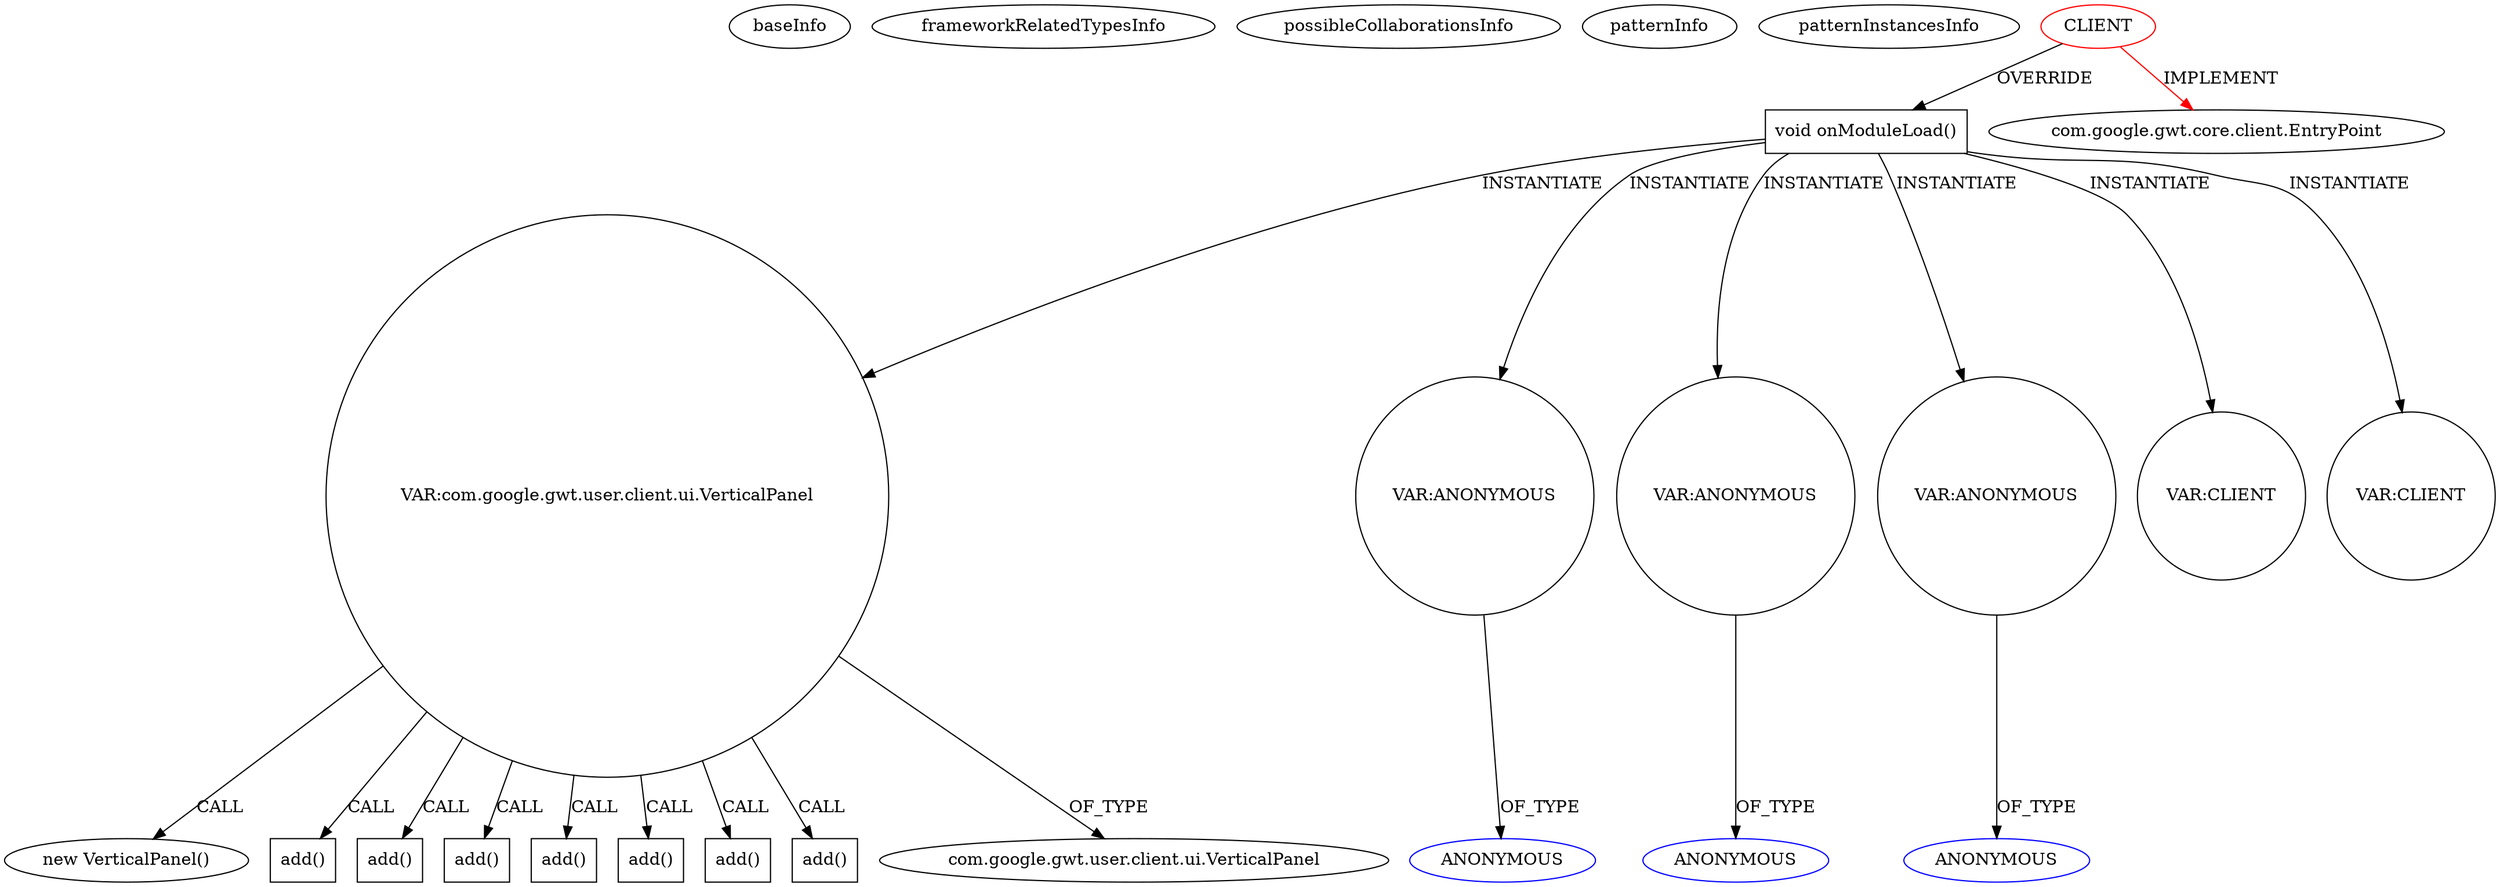 digraph {
baseInfo[graphId=312,category="pattern",isAnonymous=false,possibleRelation=false]
frameworkRelatedTypesInfo[0="com.google.gwt.core.client.EntryPoint"]
possibleCollaborationsInfo[]
patternInfo[frequency=2.0,patternRootClient=0]
patternInstancesInfo[0="ashtonthomas-gwt-fast-touch-press~/ashtonthomas-gwt-fast-touch-press/gwt-fast-touch-press-master/src/io/ashton/fastpress/client/Gwt_fast_press.java~Gwt_fast_press~744",1="nakaken0629-mezamashimailgwt~/nakaken0629-mezamashimailgwt/mezamashimailgwt-master/mezamashimailgwt/src/com/appspot/mezamashimailgwt/client/Mezamashimailgwt.java~Mezamashimailgwt~4116"]
3[label="new VerticalPanel()",vertexType="CONSTRUCTOR_CALL",isFrameworkType=false]
4[label="VAR:com.google.gwt.user.client.ui.VerticalPanel",vertexType="VARIABLE_EXPRESION",isFrameworkType=false,shape=circle]
212[label="add()",vertexType="INSIDE_CALL",isFrameworkType=false,shape=box]
228[label="add()",vertexType="INSIDE_CALL",isFrameworkType=false,shape=box]
207[label="add()",vertexType="INSIDE_CALL",isFrameworkType=false,shape=box]
219[label="add()",vertexType="INSIDE_CALL",isFrameworkType=false,shape=box]
214[label="add()",vertexType="INSIDE_CALL",isFrameworkType=false,shape=box]
226[label="add()",vertexType="INSIDE_CALL",isFrameworkType=false,shape=box]
261[label="add()",vertexType="INSIDE_CALL",isFrameworkType=false,shape=box]
5[label="com.google.gwt.user.client.ui.VerticalPanel",vertexType="FRAMEWORK_CLASS_TYPE",isFrameworkType=false]
2[label="void onModuleLoad()",vertexType="OVERRIDING_METHOD_DECLARATION",isFrameworkType=false,shape=box]
0[label="CLIENT",vertexType="ROOT_CLIENT_CLASS_DECLARATION",isFrameworkType=false,color=red]
178[label="VAR:ANONYMOUS",vertexType="VARIABLE_EXPRESION",isFrameworkType=false,shape=circle]
179[label="ANONYMOUS",vertexType="REFERENCE_ANONYMOUS_DECLARATION",isFrameworkType=false,color=blue]
1[label="com.google.gwt.core.client.EntryPoint",vertexType="FRAMEWORK_INTERFACE_TYPE",isFrameworkType=false]
145[label="VAR:ANONYMOUS",vertexType="VARIABLE_EXPRESION",isFrameworkType=false,shape=circle]
146[label="ANONYMOUS",vertexType="REFERENCE_ANONYMOUS_DECLARATION",isFrameworkType=false,color=blue]
118[label="VAR:ANONYMOUS",vertexType="VARIABLE_EXPRESION",isFrameworkType=false,shape=circle]
119[label="ANONYMOUS",vertexType="REFERENCE_ANONYMOUS_DECLARATION",isFrameworkType=false,color=blue]
157[label="VAR:CLIENT",vertexType="VARIABLE_EXPRESION",isFrameworkType=false,shape=circle]
41[label="VAR:CLIENT",vertexType="VARIABLE_EXPRESION",isFrameworkType=false,shape=circle]
0->2[label="OVERRIDE"]
4->226[label="CALL"]
4->261[label="CALL"]
4->219[label="CALL"]
4->214[label="CALL"]
2->4[label="INSTANTIATE"]
2->178[label="INSTANTIATE"]
2->41[label="INSTANTIATE"]
4->228[label="CALL"]
4->3[label="CALL"]
2->118[label="INSTANTIATE"]
178->179[label="OF_TYPE"]
4->207[label="CALL"]
2->145[label="INSTANTIATE"]
4->5[label="OF_TYPE"]
0->1[label="IMPLEMENT",color=red]
118->119[label="OF_TYPE"]
145->146[label="OF_TYPE"]
4->212[label="CALL"]
2->157[label="INSTANTIATE"]
}
